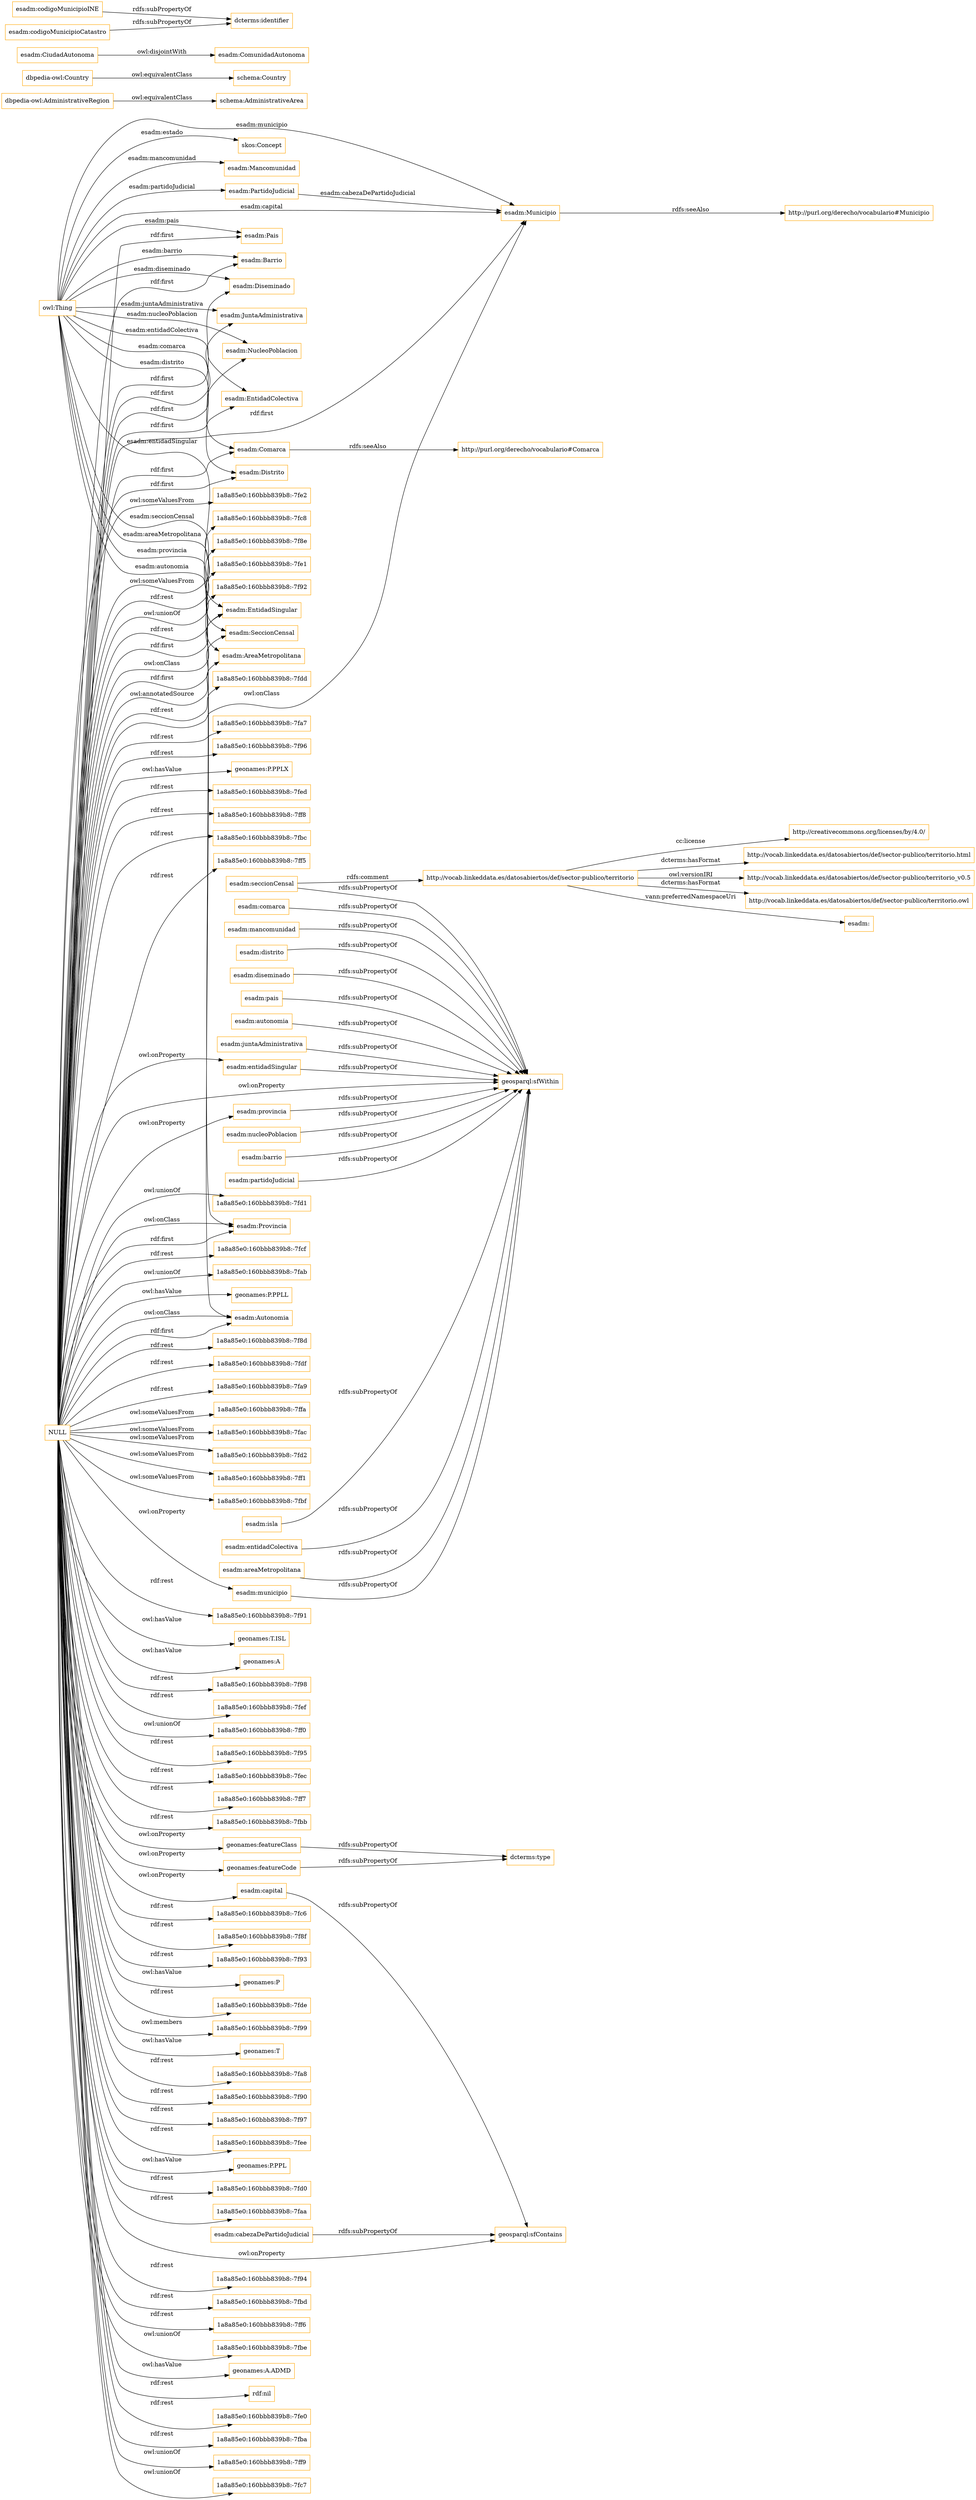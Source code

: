 digraph ar2dtool_diagram { 
rankdir=LR;
size="1501"
node [shape = rectangle, color="orange"]; "1a8a85e0:160bbb839b8:-7fe2" "1a8a85e0:160bbb839b8:-7fc8" "esadm:Mancomunidad" "esadm:Comarca" "dbpedia-owl:AdministrativeRegion" "schema:Country" "esadm:EntidadSingular" "esadm:Municipio" "esadm:Pais" "schema:AdministrativeArea" "esadm:CiudadAutonoma" "1a8a85e0:160bbb839b8:-7ffa" "esadm:Barrio" "dbpedia-owl:Country" "esadm:Diseminado" "esadm:JuntaAdministrativa" "1a8a85e0:160bbb839b8:-7fac" "esadm:NucleoPoblacion" "esadm:Provincia" "1a8a85e0:160bbb839b8:-7fd2" "esadm:EntidadColectiva" "1a8a85e0:160bbb839b8:-7ff1" "esadm:PartidoJudicial" "esadm:ComunidadAutonoma" "skos:Concept" "esadm:Autonomia" "esadm:Distrito" "1a8a85e0:160bbb839b8:-7fbf" "esadm:SeccionCensal" "esadm:AreaMetropolitana" ; /*classes style*/
	"esadm:entidadSingular" -> "geosparql:sfWithin" [ label = "rdfs:subPropertyOf" ];
	"NULL" -> "1a8a85e0:160bbb839b8:-7f91" [ label = "rdf:rest" ];
	"NULL" -> "geonames:T.ISL" [ label = "owl:hasValue" ];
	"NULL" -> "geonames:A" [ label = "owl:hasValue" ];
	"NULL" -> "1a8a85e0:160bbb839b8:-7f98" [ label = "rdf:rest" ];
	"NULL" -> "1a8a85e0:160bbb839b8:-7fef" [ label = "rdf:rest" ];
	"NULL" -> "esadm:Autonomia" [ label = "owl:onClass" ];
	"NULL" -> "1a8a85e0:160bbb839b8:-7ff0" [ label = "owl:unionOf" ];
	"NULL" -> "1a8a85e0:160bbb839b8:-7f95" [ label = "rdf:rest" ];
	"NULL" -> "esadm:Diseminado" [ label = "rdf:first" ];
	"NULL" -> "1a8a85e0:160bbb839b8:-7fec" [ label = "rdf:rest" ];
	"NULL" -> "esadm:Barrio" [ label = "rdf:first" ];
	"NULL" -> "1a8a85e0:160bbb839b8:-7ff7" [ label = "rdf:rest" ];
	"NULL" -> "1a8a85e0:160bbb839b8:-7fbb" [ label = "rdf:rest" ];
	"NULL" -> "geonames:featureClass" [ label = "owl:onProperty" ];
	"NULL" -> "1a8a85e0:160bbb839b8:-7fc8" [ label = "owl:someValuesFrom" ];
	"NULL" -> "1a8a85e0:160bbb839b8:-7fc6" [ label = "rdf:rest" ];
	"NULL" -> "1a8a85e0:160bbb839b8:-7f8f" [ label = "rdf:rest" ];
	"NULL" -> "esadm:JuntaAdministrativa" [ label = "rdf:first" ];
	"NULL" -> "esadm:Comarca" [ label = "rdf:first" ];
	"NULL" -> "esadm:provincia" [ label = "owl:onProperty" ];
	"NULL" -> "1a8a85e0:160bbb839b8:-7f93" [ label = "rdf:rest" ];
	"NULL" -> "esadm:SeccionCensal" [ label = "rdf:first" ];
	"NULL" -> "geonames:P" [ label = "owl:hasValue" ];
	"NULL" -> "1a8a85e0:160bbb839b8:-7fde" [ label = "rdf:rest" ];
	"NULL" -> "1a8a85e0:160bbb839b8:-7f99" [ label = "owl:members" ];
	"NULL" -> "esadm:Autonomia" [ label = "rdf:first" ];
	"NULL" -> "geonames:T" [ label = "owl:hasValue" ];
	"NULL" -> "1a8a85e0:160bbb839b8:-7fa8" [ label = "rdf:rest" ];
	"NULL" -> "1a8a85e0:160bbb839b8:-7f90" [ label = "rdf:rest" ];
	"NULL" -> "esadm:EntidadSingular" [ label = "rdf:first" ];
	"NULL" -> "1a8a85e0:160bbb839b8:-7fe2" [ label = "owl:someValuesFrom" ];
	"NULL" -> "esadm:Municipio" [ label = "rdf:first" ];
	"NULL" -> "1a8a85e0:160bbb839b8:-7f97" [ label = "rdf:rest" ];
	"NULL" -> "1a8a85e0:160bbb839b8:-7fee" [ label = "rdf:rest" ];
	"NULL" -> "geonames:P.PPL" [ label = "owl:hasValue" ];
	"NULL" -> "1a8a85e0:160bbb839b8:-7fbf" [ label = "owl:someValuesFrom" ];
	"NULL" -> "esadm:Pais" [ label = "rdf:first" ];
	"NULL" -> "1a8a85e0:160bbb839b8:-7fd0" [ label = "rdf:rest" ];
	"NULL" -> "1a8a85e0:160bbb839b8:-7faa" [ label = "rdf:rest" ];
	"NULL" -> "geosparql:sfContains" [ label = "owl:onProperty" ];
	"NULL" -> "1a8a85e0:160bbb839b8:-7f94" [ label = "rdf:rest" ];
	"NULL" -> "1a8a85e0:160bbb839b8:-7fbd" [ label = "rdf:rest" ];
	"NULL" -> "1a8a85e0:160bbb839b8:-7ff6" [ label = "rdf:rest" ];
	"NULL" -> "1a8a85e0:160bbb839b8:-7fbe" [ label = "owl:unionOf" ];
	"NULL" -> "geonames:A.ADMD" [ label = "owl:hasValue" ];
	"NULL" -> "rdf:nil" [ label = "rdf:rest" ];
	"NULL" -> "1a8a85e0:160bbb839b8:-7fe0" [ label = "rdf:rest" ];
	"NULL" -> "1a8a85e0:160bbb839b8:-7fba" [ label = "rdf:rest" ];
	"NULL" -> "geosparql:sfWithin" [ label = "owl:onProperty" ];
	"NULL" -> "esadm:Provincia" [ label = "owl:onClass" ];
	"NULL" -> "1a8a85e0:160bbb839b8:-7ff9" [ label = "owl:unionOf" ];
	"NULL" -> "1a8a85e0:160bbb839b8:-7fd2" [ label = "owl:someValuesFrom" ];
	"NULL" -> "esadm:EntidadSingular" [ label = "owl:onClass" ];
	"NULL" -> "1a8a85e0:160bbb839b8:-7fac" [ label = "owl:someValuesFrom" ];
	"NULL" -> "1a8a85e0:160bbb839b8:-7fc7" [ label = "owl:unionOf" ];
	"NULL" -> "esadm:capital" [ label = "owl:onProperty" ];
	"NULL" -> "esadm:Provincia" [ label = "rdf:first" ];
	"NULL" -> "1a8a85e0:160bbb839b8:-7f8e" [ label = "rdf:rest" ];
	"NULL" -> "1a8a85e0:160bbb839b8:-7fe1" [ label = "owl:unionOf" ];
	"NULL" -> "1a8a85e0:160bbb839b8:-7f92" [ label = "rdf:rest" ];
	"NULL" -> "esadm:municipio" [ label = "owl:onProperty" ];
	"NULL" -> "esadm:entidadSingular" [ label = "owl:onProperty" ];
	"NULL" -> "1a8a85e0:160bbb839b8:-7fdd" [ label = "rdf:rest" ];
	"NULL" -> "esadm:NucleoPoblacion" [ label = "rdf:first" ];
	"NULL" -> "1a8a85e0:160bbb839b8:-7fa7" [ label = "rdf:rest" ];
	"NULL" -> "geonames:featureCode" [ label = "owl:onProperty" ];
	"NULL" -> "esadm:Municipio" [ label = "owl:onClass" ];
	"NULL" -> "esadm:Distrito" [ label = "rdf:first" ];
	"NULL" -> "1a8a85e0:160bbb839b8:-7ff1" [ label = "owl:someValuesFrom" ];
	"NULL" -> "1a8a85e0:160bbb839b8:-7f96" [ label = "rdf:rest" ];
	"NULL" -> "geonames:P.PPLX" [ label = "owl:hasValue" ];
	"NULL" -> "1a8a85e0:160bbb839b8:-7fed" [ label = "rdf:rest" ];
	"NULL" -> "esadm:EntidadColectiva" [ label = "rdf:first" ];
	"NULL" -> "1a8a85e0:160bbb839b8:-7ff8" [ label = "rdf:rest" ];
	"NULL" -> "1a8a85e0:160bbb839b8:-7fbc" [ label = "rdf:rest" ];
	"NULL" -> "1a8a85e0:160bbb839b8:-7ff5" [ label = "rdf:rest" ];
	"NULL" -> "1a8a85e0:160bbb839b8:-7fd1" [ label = "owl:unionOf" ];
	"NULL" -> "1a8a85e0:160bbb839b8:-7fcf" [ label = "rdf:rest" ];
	"NULL" -> "esadm:AreaMetropolitana" [ label = "owl:annotatedSource" ];
	"NULL" -> "1a8a85e0:160bbb839b8:-7ffa" [ label = "owl:someValuesFrom" ];
	"NULL" -> "1a8a85e0:160bbb839b8:-7fab" [ label = "owl:unionOf" ];
	"NULL" -> "geonames:P.PPLL" [ label = "owl:hasValue" ];
	"NULL" -> "1a8a85e0:160bbb839b8:-7f8d" [ label = "rdf:rest" ];
	"NULL" -> "1a8a85e0:160bbb839b8:-7fdf" [ label = "rdf:rest" ];
	"NULL" -> "1a8a85e0:160bbb839b8:-7fa9" [ label = "rdf:rest" ];
	"esadm:Municipio" -> "http://purl.org/derecho/vocabulario#Municipio" [ label = "rdfs:seeAlso" ];
	"esadm:nucleoPoblacion" -> "geosparql:sfWithin" [ label = "rdfs:subPropertyOf" ];
	"esadm:barrio" -> "geosparql:sfWithin" [ label = "rdfs:subPropertyOf" ];
	"esadm:CiudadAutonoma" -> "esadm:ComunidadAutonoma" [ label = "owl:disjointWith" ];
	"geonames:featureClass" -> "dcterms:type" [ label = "rdfs:subPropertyOf" ];
	"esadm:partidoJudicial" -> "geosparql:sfWithin" [ label = "rdfs:subPropertyOf" ];
	"http://vocab.linkeddata.es/datosabiertos/def/sector-publico/territorio" -> "http://vocab.linkeddata.es/datosabiertos/def/sector-publico/territorio.html" [ label = "dcterms:hasFormat" ];
	"http://vocab.linkeddata.es/datosabiertos/def/sector-publico/territorio" -> "http://vocab.linkeddata.es/datosabiertos/def/sector-publico/territorio_v0.5" [ label = "owl:versionIRI" ];
	"http://vocab.linkeddata.es/datosabiertos/def/sector-publico/territorio" -> "http://vocab.linkeddata.es/datosabiertos/def/sector-publico/territorio.owl" [ label = "dcterms:hasFormat" ];
	"http://vocab.linkeddata.es/datosabiertos/def/sector-publico/territorio" -> "esadm:" [ label = "vann:preferredNamespaceUri" ];
	"http://vocab.linkeddata.es/datosabiertos/def/sector-publico/territorio" -> "http://creativecommons.org/licenses/by/4.0/" [ label = "cc:license" ];
	"dbpedia-owl:AdministrativeRegion" -> "schema:AdministrativeArea" [ label = "owl:equivalentClass" ];
	"esadm:isla" -> "geosparql:sfWithin" [ label = "rdfs:subPropertyOf" ];
	"esadm:entidadColectiva" -> "geosparql:sfWithin" [ label = "rdfs:subPropertyOf" ];
	"esadm:areaMetropolitana" -> "geosparql:sfWithin" [ label = "rdfs:subPropertyOf" ];
	"esadm:seccionCensal" -> "geosparql:sfWithin" [ label = "rdfs:subPropertyOf" ];
	"esadm:seccionCensal" -> "http://vocab.linkeddata.es/datosabiertos/def/sector-publico/territorio" [ label = "rdfs:comment" ];
	"esadm:comarca" -> "geosparql:sfWithin" [ label = "rdfs:subPropertyOf" ];
	"esadm:municipio" -> "geosparql:sfWithin" [ label = "rdfs:subPropertyOf" ];
	"esadm:codigoMunicipioINE" -> "dcterms:identifier" [ label = "rdfs:subPropertyOf" ];
	"geonames:featureCode" -> "dcterms:type" [ label = "rdfs:subPropertyOf" ];
	"esadm:mancomunidad" -> "geosparql:sfWithin" [ label = "rdfs:subPropertyOf" ];
	"esadm:distrito" -> "geosparql:sfWithin" [ label = "rdfs:subPropertyOf" ];
	"esadm:diseminado" -> "geosparql:sfWithin" [ label = "rdfs:subPropertyOf" ];
	"esadm:provincia" -> "geosparql:sfWithin" [ label = "rdfs:subPropertyOf" ];
	"esadm:codigoMunicipioCatastro" -> "dcterms:identifier" [ label = "rdfs:subPropertyOf" ];
	"dbpedia-owl:Country" -> "schema:Country" [ label = "owl:equivalentClass" ];
	"esadm:capital" -> "geosparql:sfContains" [ label = "rdfs:subPropertyOf" ];
	"esadm:cabezaDePartidoJudicial" -> "geosparql:sfContains" [ label = "rdfs:subPropertyOf" ];
	"esadm:pais" -> "geosparql:sfWithin" [ label = "rdfs:subPropertyOf" ];
	"esadm:autonomia" -> "geosparql:sfWithin" [ label = "rdfs:subPropertyOf" ];
	"esadm:juntaAdministrativa" -> "geosparql:sfWithin" [ label = "rdfs:subPropertyOf" ];
	"esadm:Comarca" -> "http://purl.org/derecho/vocabulario#Comarca" [ label = "rdfs:seeAlso" ];
	"owl:Thing" -> "esadm:NucleoPoblacion" [ label = "esadm:nucleoPoblacion" ];
	"owl:Thing" -> "esadm:Pais" [ label = "esadm:pais" ];
	"owl:Thing" -> "esadm:Provincia" [ label = "esadm:provincia" ];
	"owl:Thing" -> "esadm:SeccionCensal" [ label = "esadm:seccionCensal" ];
	"owl:Thing" -> "esadm:Distrito" [ label = "esadm:distrito" ];
	"owl:Thing" -> "esadm:JuntaAdministrativa" [ label = "esadm:juntaAdministrativa" ];
	"esadm:PartidoJudicial" -> "esadm:Municipio" [ label = "esadm:cabezaDePartidoJudicial" ];
	"owl:Thing" -> "esadm:AreaMetropolitana" [ label = "esadm:areaMetropolitana" ];
	"owl:Thing" -> "esadm:EntidadSingular" [ label = "esadm:entidadSingular" ];
	"owl:Thing" -> "esadm:Municipio" [ label = "esadm:capital" ];
	"owl:Thing" -> "esadm:Autonomia" [ label = "esadm:autonomia" ];
	"owl:Thing" -> "esadm:Barrio" [ label = "esadm:barrio" ];
	"owl:Thing" -> "esadm:Comarca" [ label = "esadm:comarca" ];
	"owl:Thing" -> "esadm:Diseminado" [ label = "esadm:diseminado" ];
	"owl:Thing" -> "esadm:Mancomunidad" [ label = "esadm:mancomunidad" ];
	"owl:Thing" -> "esadm:EntidadColectiva" [ label = "esadm:entidadColectiva" ];
	"owl:Thing" -> "esadm:PartidoJudicial" [ label = "esadm:partidoJudicial" ];
	"owl:Thing" -> "esadm:Municipio" [ label = "esadm:municipio" ];
	"owl:Thing" -> "skos:Concept" [ label = "esadm:estado" ];

}
